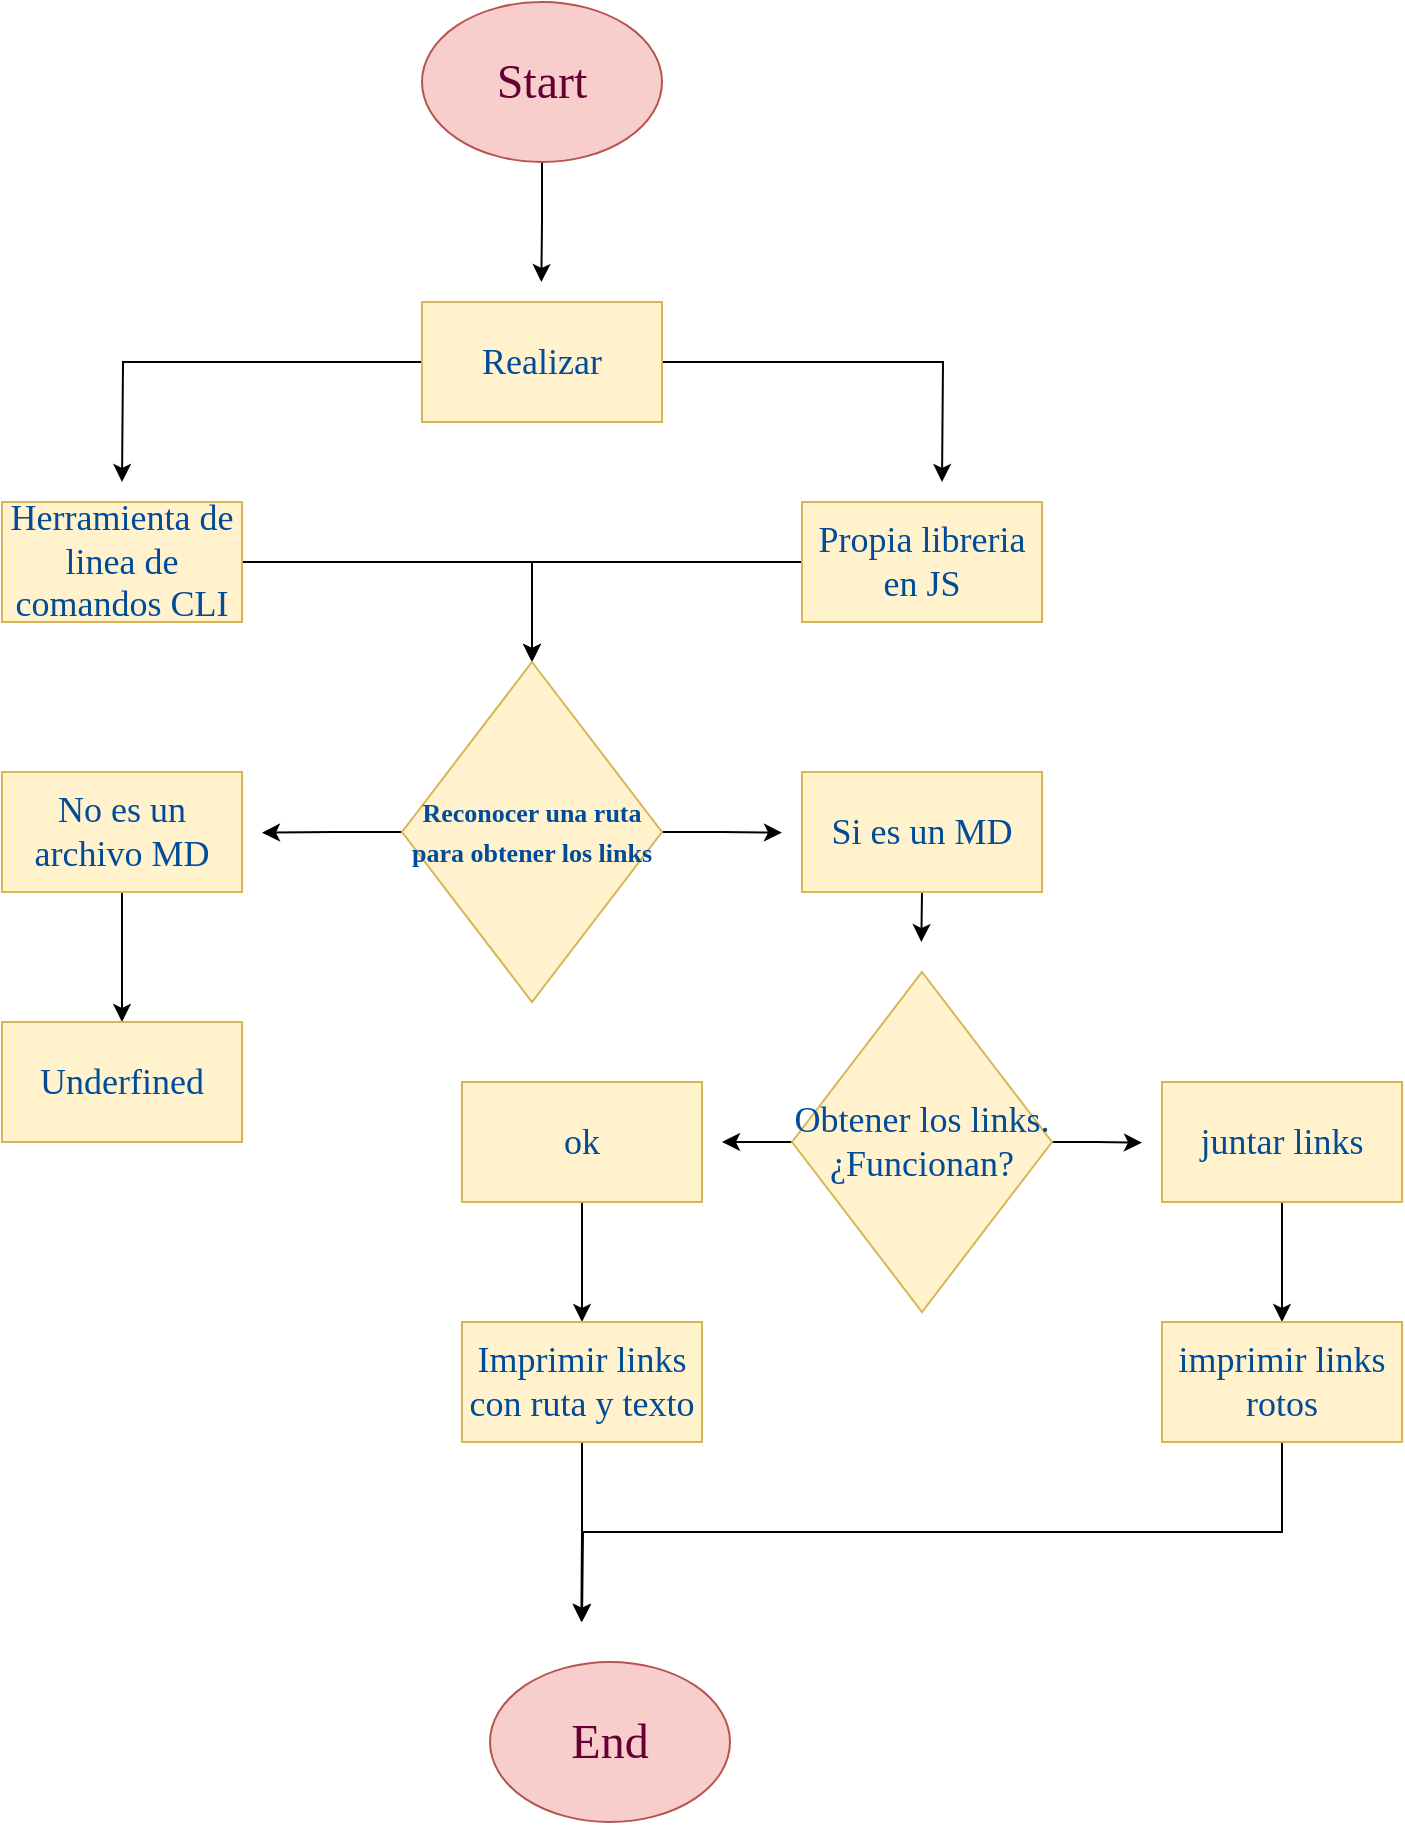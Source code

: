 <mxfile version="14.5.3" type="github">
  <diagram id="C5RBs43oDa-KdzZeNtuy" name="Page-1">
    <mxGraphModel dx="1447" dy="803" grid="1" gridSize="10" guides="1" tooltips="1" connect="1" arrows="1" fold="1" page="1" pageScale="1" pageWidth="827" pageHeight="1169" math="0" shadow="0">
      <root>
        <mxCell id="WIyWlLk6GJQsqaUBKTNV-0" />
        <mxCell id="WIyWlLk6GJQsqaUBKTNV-1" parent="WIyWlLk6GJQsqaUBKTNV-0" />
        <mxCell id="g3Pjs40DIKucnOJstVJj-17" style="edgeStyle=orthogonalEdgeStyle;rounded=0;orthogonalLoop=1;jettySize=auto;html=1;exitX=0.5;exitY=1;exitDx=0;exitDy=0;fontFamily=Tahoma;fontColor=#004C99;" edge="1" parent="WIyWlLk6GJQsqaUBKTNV-1" source="g3Pjs40DIKucnOJstVJj-0">
          <mxGeometry relative="1" as="geometry">
            <mxPoint x="379.667" y="220" as="targetPoint" />
          </mxGeometry>
        </mxCell>
        <mxCell id="g3Pjs40DIKucnOJstVJj-0" value="&lt;h1&gt;&lt;font face=&quot;Comic Sans MS&quot; style=&quot;font-weight: normal&quot; color=&quot;#660033&quot;&gt;Start&lt;/font&gt;&lt;/h1&gt;" style="ellipse;whiteSpace=wrap;html=1;fillColor=#f8cecc;strokeColor=#b85450;" vertex="1" parent="WIyWlLk6GJQsqaUBKTNV-1">
          <mxGeometry x="320" y="80" width="120" height="80" as="geometry" />
        </mxCell>
        <mxCell id="g3Pjs40DIKucnOJstVJj-1" value="&lt;h1&gt;&lt;font face=&quot;Comic Sans MS&quot; style=&quot;font-weight: normal&quot; color=&quot;#660033&quot;&gt;End&lt;/font&gt;&lt;/h1&gt;" style="ellipse;whiteSpace=wrap;html=1;fillColor=#f8cecc;strokeColor=#b85450;" vertex="1" parent="WIyWlLk6GJQsqaUBKTNV-1">
          <mxGeometry x="354" y="910" width="120" height="80" as="geometry" />
        </mxCell>
        <mxCell id="g3Pjs40DIKucnOJstVJj-18" style="edgeStyle=orthogonalEdgeStyle;rounded=0;orthogonalLoop=1;jettySize=auto;html=1;exitX=0;exitY=0.5;exitDx=0;exitDy=0;fontFamily=Tahoma;fontColor=#004C99;" edge="1" parent="WIyWlLk6GJQsqaUBKTNV-1" source="g3Pjs40DIKucnOJstVJj-2">
          <mxGeometry relative="1" as="geometry">
            <mxPoint x="170" y="320" as="targetPoint" />
          </mxGeometry>
        </mxCell>
        <mxCell id="g3Pjs40DIKucnOJstVJj-19" style="edgeStyle=orthogonalEdgeStyle;rounded=0;orthogonalLoop=1;jettySize=auto;html=1;exitX=1;exitY=0.5;exitDx=0;exitDy=0;fontFamily=Tahoma;fontColor=#004C99;" edge="1" parent="WIyWlLk6GJQsqaUBKTNV-1" source="g3Pjs40DIKucnOJstVJj-2">
          <mxGeometry relative="1" as="geometry">
            <mxPoint x="580.0" y="320" as="targetPoint" />
          </mxGeometry>
        </mxCell>
        <mxCell id="g3Pjs40DIKucnOJstVJj-2" value="&lt;h2&gt;&lt;span style=&quot;font-weight: normal&quot;&gt;&lt;font face=&quot;Tahoma&quot; color=&quot;#004c99&quot;&gt;Realizar&lt;/font&gt;&lt;/span&gt;&lt;/h2&gt;" style="rounded=0;whiteSpace=wrap;html=1;fillColor=#fff2cc;strokeColor=#d6b656;" vertex="1" parent="WIyWlLk6GJQsqaUBKTNV-1">
          <mxGeometry x="320" y="230" width="120" height="60" as="geometry" />
        </mxCell>
        <mxCell id="g3Pjs40DIKucnOJstVJj-23" style="edgeStyle=orthogonalEdgeStyle;rounded=0;orthogonalLoop=1;jettySize=auto;html=1;exitX=1;exitY=0.5;exitDx=0;exitDy=0;entryX=0.5;entryY=0;entryDx=0;entryDy=0;fontFamily=Tahoma;fontColor=#004C99;" edge="1" parent="WIyWlLk6GJQsqaUBKTNV-1" source="g3Pjs40DIKucnOJstVJj-3" target="g3Pjs40DIKucnOJstVJj-5">
          <mxGeometry relative="1" as="geometry" />
        </mxCell>
        <mxCell id="g3Pjs40DIKucnOJstVJj-3" value="&lt;h2&gt;&lt;span style=&quot;font-weight: normal&quot;&gt;&lt;font face=&quot;Tahoma&quot; color=&quot;#004c99&quot;&gt;Herramienta de linea de comandos CLI&lt;/font&gt;&lt;/span&gt;&lt;/h2&gt;" style="rounded=0;whiteSpace=wrap;html=1;fillColor=#fff2cc;strokeColor=#d6b656;" vertex="1" parent="WIyWlLk6GJQsqaUBKTNV-1">
          <mxGeometry x="110" y="330" width="120" height="60" as="geometry" />
        </mxCell>
        <mxCell id="g3Pjs40DIKucnOJstVJj-25" style="edgeStyle=orthogonalEdgeStyle;rounded=0;orthogonalLoop=1;jettySize=auto;html=1;exitX=0;exitY=0.5;exitDx=0;exitDy=0;entryX=0.5;entryY=0;entryDx=0;entryDy=0;fontFamily=Tahoma;fontColor=#004C99;" edge="1" parent="WIyWlLk6GJQsqaUBKTNV-1" source="g3Pjs40DIKucnOJstVJj-4" target="g3Pjs40DIKucnOJstVJj-5">
          <mxGeometry relative="1" as="geometry" />
        </mxCell>
        <mxCell id="g3Pjs40DIKucnOJstVJj-4" value="&lt;h2&gt;&lt;font color=&quot;#004c99&quot; face=&quot;Tahoma&quot;&gt;&lt;span style=&quot;font-weight: 400&quot;&gt;Propia libreria en JS&lt;/span&gt;&lt;/font&gt;&lt;/h2&gt;" style="rounded=0;whiteSpace=wrap;html=1;fillColor=#fff2cc;strokeColor=#d6b656;" vertex="1" parent="WIyWlLk6GJQsqaUBKTNV-1">
          <mxGeometry x="510" y="330" width="120" height="60" as="geometry" />
        </mxCell>
        <mxCell id="g3Pjs40DIKucnOJstVJj-26" style="edgeStyle=orthogonalEdgeStyle;rounded=0;orthogonalLoop=1;jettySize=auto;html=1;exitX=0;exitY=0.5;exitDx=0;exitDy=0;fontFamily=Tahoma;fontColor=#004C99;" edge="1" parent="WIyWlLk6GJQsqaUBKTNV-1" source="g3Pjs40DIKucnOJstVJj-5">
          <mxGeometry relative="1" as="geometry">
            <mxPoint x="240" y="495.333" as="targetPoint" />
          </mxGeometry>
        </mxCell>
        <mxCell id="g3Pjs40DIKucnOJstVJj-27" style="edgeStyle=orthogonalEdgeStyle;rounded=0;orthogonalLoop=1;jettySize=auto;html=1;exitX=1;exitY=0.5;exitDx=0;exitDy=0;fontFamily=Tahoma;fontColor=#004C99;" edge="1" parent="WIyWlLk6GJQsqaUBKTNV-1" source="g3Pjs40DIKucnOJstVJj-5">
          <mxGeometry relative="1" as="geometry">
            <mxPoint x="500.0" y="495.333" as="targetPoint" />
          </mxGeometry>
        </mxCell>
        <mxCell id="g3Pjs40DIKucnOJstVJj-5" value="&lt;h3&gt;&lt;span style=&quot;line-height: 130%&quot;&gt;&lt;font style=&quot;font-size: 13px&quot;&gt;Reconocer una ruta para obtener los links&lt;/font&gt;&lt;/span&gt;&lt;/h3&gt;" style="rhombus;whiteSpace=wrap;html=1;fillColor=#fff2cc;strokeColor=#d6b656;fontFamily=Tahoma;fontColor=#004C99;textDirection=ltr;align=center;" vertex="1" parent="WIyWlLk6GJQsqaUBKTNV-1">
          <mxGeometry x="310" y="410" width="130" height="170" as="geometry" />
        </mxCell>
        <mxCell id="g3Pjs40DIKucnOJstVJj-28" style="edgeStyle=orthogonalEdgeStyle;rounded=0;orthogonalLoop=1;jettySize=auto;html=1;exitX=0.5;exitY=1;exitDx=0;exitDy=0;entryX=0.5;entryY=0;entryDx=0;entryDy=0;fontFamily=Tahoma;fontColor=#004C99;" edge="1" parent="WIyWlLk6GJQsqaUBKTNV-1" source="g3Pjs40DIKucnOJstVJj-6" target="g3Pjs40DIKucnOJstVJj-7">
          <mxGeometry relative="1" as="geometry" />
        </mxCell>
        <mxCell id="g3Pjs40DIKucnOJstVJj-6" value="&lt;h2&gt;&lt;span style=&quot;font-weight: normal&quot;&gt;&lt;font face=&quot;Tahoma&quot; color=&quot;#004c99&quot;&gt;No es un archivo MD&lt;/font&gt;&lt;/span&gt;&lt;/h2&gt;" style="rounded=0;whiteSpace=wrap;html=1;fillColor=#fff2cc;strokeColor=#d6b656;" vertex="1" parent="WIyWlLk6GJQsqaUBKTNV-1">
          <mxGeometry x="110" y="465" width="120" height="60" as="geometry" />
        </mxCell>
        <mxCell id="g3Pjs40DIKucnOJstVJj-7" value="&lt;h2&gt;&lt;font color=&quot;#004c99&quot; face=&quot;Tahoma&quot;&gt;&lt;span style=&quot;font-weight: 400&quot;&gt;Underfined&lt;/span&gt;&lt;/font&gt;&lt;/h2&gt;" style="rounded=0;whiteSpace=wrap;html=1;fillColor=#fff2cc;strokeColor=#d6b656;" vertex="1" parent="WIyWlLk6GJQsqaUBKTNV-1">
          <mxGeometry x="110" y="590" width="120" height="60" as="geometry" />
        </mxCell>
        <mxCell id="g3Pjs40DIKucnOJstVJj-29" style="edgeStyle=orthogonalEdgeStyle;rounded=0;orthogonalLoop=1;jettySize=auto;html=1;exitX=0.5;exitY=1;exitDx=0;exitDy=0;fontFamily=Tahoma;fontColor=#004C99;" edge="1" parent="WIyWlLk6GJQsqaUBKTNV-1" source="g3Pjs40DIKucnOJstVJj-8">
          <mxGeometry relative="1" as="geometry">
            <mxPoint x="569.667" y="550" as="targetPoint" />
          </mxGeometry>
        </mxCell>
        <mxCell id="g3Pjs40DIKucnOJstVJj-8" value="&lt;h2&gt;&lt;span style=&quot;font-weight: normal&quot;&gt;&lt;font face=&quot;Tahoma&quot; color=&quot;#004c99&quot;&gt;Si es un MD&lt;/font&gt;&lt;/span&gt;&lt;/h2&gt;" style="rounded=0;whiteSpace=wrap;html=1;fillColor=#fff2cc;strokeColor=#d6b656;" vertex="1" parent="WIyWlLk6GJQsqaUBKTNV-1">
          <mxGeometry x="510" y="465" width="120" height="60" as="geometry" />
        </mxCell>
        <mxCell id="g3Pjs40DIKucnOJstVJj-30" style="edgeStyle=orthogonalEdgeStyle;rounded=0;orthogonalLoop=1;jettySize=auto;html=1;exitX=0;exitY=0.5;exitDx=0;exitDy=0;fontFamily=Tahoma;fontColor=#004C99;" edge="1" parent="WIyWlLk6GJQsqaUBKTNV-1" source="g3Pjs40DIKucnOJstVJj-10">
          <mxGeometry relative="1" as="geometry">
            <mxPoint x="470.0" y="650.333" as="targetPoint" />
          </mxGeometry>
        </mxCell>
        <mxCell id="g3Pjs40DIKucnOJstVJj-31" style="edgeStyle=orthogonalEdgeStyle;rounded=0;orthogonalLoop=1;jettySize=auto;html=1;exitX=1;exitY=0.5;exitDx=0;exitDy=0;fontFamily=Tahoma;fontColor=#004C99;" edge="1" parent="WIyWlLk6GJQsqaUBKTNV-1" source="g3Pjs40DIKucnOJstVJj-10">
          <mxGeometry relative="1" as="geometry">
            <mxPoint x="680" y="650.333" as="targetPoint" />
          </mxGeometry>
        </mxCell>
        <mxCell id="g3Pjs40DIKucnOJstVJj-10" value="&lt;h2 style=&quot;color: rgb(0 , 0 , 0) ; font-family: &amp;#34;helvetica&amp;#34;&quot;&gt;&lt;font color=&quot;#004c99&quot; face=&quot;Tahoma&quot;&gt;&lt;span style=&quot;font-weight: 400&quot;&gt;Obtener los links. ¿Funcionan?&lt;/span&gt;&lt;/font&gt;&lt;/h2&gt;" style="rhombus;whiteSpace=wrap;html=1;fillColor=#fff2cc;strokeColor=#d6b656;fontFamily=Tahoma;fontColor=#004C99;" vertex="1" parent="WIyWlLk6GJQsqaUBKTNV-1">
          <mxGeometry x="505" y="565" width="130" height="170" as="geometry" />
        </mxCell>
        <mxCell id="g3Pjs40DIKucnOJstVJj-34" style="edgeStyle=orthogonalEdgeStyle;rounded=0;orthogonalLoop=1;jettySize=auto;html=1;exitX=0.5;exitY=1;exitDx=0;exitDy=0;fontFamily=Tahoma;fontColor=#004C99;" edge="1" parent="WIyWlLk6GJQsqaUBKTNV-1" source="g3Pjs40DIKucnOJstVJj-13" target="g3Pjs40DIKucnOJstVJj-14">
          <mxGeometry relative="1" as="geometry" />
        </mxCell>
        <mxCell id="g3Pjs40DIKucnOJstVJj-13" value="&lt;h2&gt;&lt;font color=&quot;#004c99&quot; face=&quot;Tahoma&quot;&gt;&lt;span style=&quot;font-weight: 400&quot;&gt;ok&lt;/span&gt;&lt;/font&gt;&lt;/h2&gt;" style="rounded=0;whiteSpace=wrap;html=1;fillColor=#fff2cc;strokeColor=#d6b656;" vertex="1" parent="WIyWlLk6GJQsqaUBKTNV-1">
          <mxGeometry x="340" y="620" width="120" height="60" as="geometry" />
        </mxCell>
        <mxCell id="g3Pjs40DIKucnOJstVJj-37" style="edgeStyle=orthogonalEdgeStyle;rounded=0;orthogonalLoop=1;jettySize=auto;html=1;exitX=0.5;exitY=1;exitDx=0;exitDy=0;fontFamily=Tahoma;fontColor=#004C99;" edge="1" parent="WIyWlLk6GJQsqaUBKTNV-1" source="g3Pjs40DIKucnOJstVJj-14">
          <mxGeometry relative="1" as="geometry">
            <mxPoint x="399.667" y="890" as="targetPoint" />
          </mxGeometry>
        </mxCell>
        <mxCell id="g3Pjs40DIKucnOJstVJj-14" value="&lt;h2&gt;&lt;font color=&quot;#004c99&quot; face=&quot;Tahoma&quot;&gt;&lt;span style=&quot;font-weight: 400&quot;&gt;Imprimir links con ruta y texto&lt;/span&gt;&lt;/font&gt;&lt;/h2&gt;" style="rounded=0;whiteSpace=wrap;html=1;fillColor=#fff2cc;strokeColor=#d6b656;" vertex="1" parent="WIyWlLk6GJQsqaUBKTNV-1">
          <mxGeometry x="340" y="740" width="120" height="60" as="geometry" />
        </mxCell>
        <mxCell id="g3Pjs40DIKucnOJstVJj-35" value="" style="edgeStyle=orthogonalEdgeStyle;rounded=0;orthogonalLoop=1;jettySize=auto;html=1;fontFamily=Tahoma;fontColor=#004C99;" edge="1" parent="WIyWlLk6GJQsqaUBKTNV-1" source="g3Pjs40DIKucnOJstVJj-15" target="g3Pjs40DIKucnOJstVJj-16">
          <mxGeometry relative="1" as="geometry" />
        </mxCell>
        <mxCell id="g3Pjs40DIKucnOJstVJj-15" value="&lt;h2&gt;&lt;font color=&quot;#004c99&quot; face=&quot;Tahoma&quot;&gt;&lt;span style=&quot;font-weight: 400&quot;&gt;juntar links&lt;/span&gt;&lt;/font&gt;&lt;/h2&gt;" style="rounded=0;whiteSpace=wrap;html=1;fillColor=#fff2cc;strokeColor=#d6b656;" vertex="1" parent="WIyWlLk6GJQsqaUBKTNV-1">
          <mxGeometry x="690" y="620" width="120" height="60" as="geometry" />
        </mxCell>
        <mxCell id="g3Pjs40DIKucnOJstVJj-36" style="edgeStyle=orthogonalEdgeStyle;rounded=0;orthogonalLoop=1;jettySize=auto;html=1;exitX=0.5;exitY=1;exitDx=0;exitDy=0;fontFamily=Tahoma;fontColor=#004C99;" edge="1" parent="WIyWlLk6GJQsqaUBKTNV-1" source="g3Pjs40DIKucnOJstVJj-16">
          <mxGeometry relative="1" as="geometry">
            <mxPoint x="400.0" y="890" as="targetPoint" />
          </mxGeometry>
        </mxCell>
        <mxCell id="g3Pjs40DIKucnOJstVJj-16" value="&lt;h2&gt;&lt;font color=&quot;#004c99&quot; face=&quot;Tahoma&quot;&gt;&lt;span style=&quot;font-weight: 400&quot;&gt;imprimir links rotos&lt;/span&gt;&lt;/font&gt;&lt;/h2&gt;" style="rounded=0;whiteSpace=wrap;html=1;fillColor=#fff2cc;strokeColor=#d6b656;" vertex="1" parent="WIyWlLk6GJQsqaUBKTNV-1">
          <mxGeometry x="690" y="740" width="120" height="60" as="geometry" />
        </mxCell>
      </root>
    </mxGraphModel>
  </diagram>
</mxfile>
